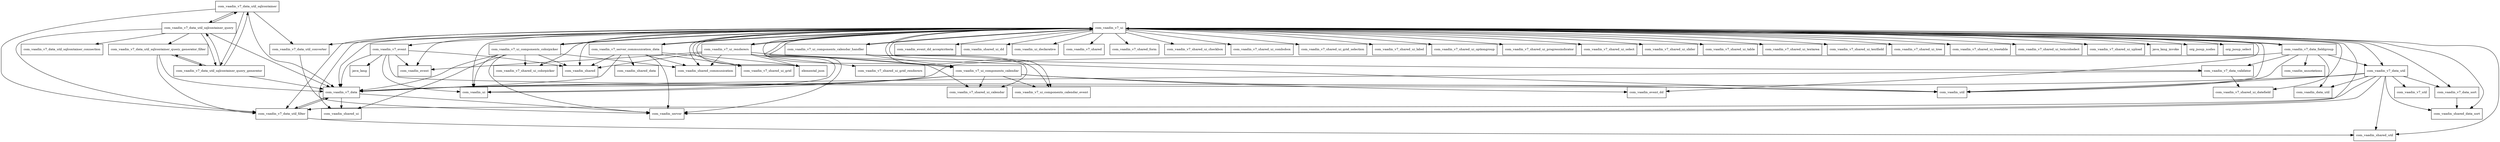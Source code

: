 digraph vaadin_compatibility_server_8_2_0_alpha2_package_dependencies {
  node [shape = box, fontsize=10.0];
  com_vaadin_v7_data -> com_vaadin_server;
  com_vaadin_v7_data -> com_vaadin_shared_ui;
  com_vaadin_v7_data -> com_vaadin_v7_data_util_filter;
  com_vaadin_v7_data_fieldgroup -> com_vaadin_annotations;
  com_vaadin_v7_data_fieldgroup -> com_vaadin_data_util;
  com_vaadin_v7_data_fieldgroup -> com_vaadin_util;
  com_vaadin_v7_data_fieldgroup -> com_vaadin_v7_data;
  com_vaadin_v7_data_fieldgroup -> com_vaadin_v7_data_util;
  com_vaadin_v7_data_fieldgroup -> com_vaadin_v7_data_validator;
  com_vaadin_v7_data_fieldgroup -> com_vaadin_v7_ui;
  com_vaadin_v7_data_sort -> com_vaadin_shared_data_sort;
  com_vaadin_v7_data_util -> com_vaadin_data_util;
  com_vaadin_v7_data_util -> com_vaadin_server;
  com_vaadin_v7_data_util -> com_vaadin_shared_data_sort;
  com_vaadin_v7_data_util -> com_vaadin_shared_util;
  com_vaadin_v7_data_util -> com_vaadin_util;
  com_vaadin_v7_data_util -> com_vaadin_v7_data;
  com_vaadin_v7_data_util -> com_vaadin_v7_data_sort;
  com_vaadin_v7_data_util -> com_vaadin_v7_data_util_filter;
  com_vaadin_v7_data_util -> com_vaadin_v7_util;
  com_vaadin_v7_data_util_converter -> com_vaadin_server;
  com_vaadin_v7_data_util_filter -> com_vaadin_shared_util;
  com_vaadin_v7_data_util_filter -> com_vaadin_v7_data;
  com_vaadin_v7_data_util_sqlcontainer -> com_vaadin_v7_data;
  com_vaadin_v7_data_util_sqlcontainer -> com_vaadin_v7_data_util_converter;
  com_vaadin_v7_data_util_sqlcontainer -> com_vaadin_v7_data_util_filter;
  com_vaadin_v7_data_util_sqlcontainer -> com_vaadin_v7_data_util_sqlcontainer_query;
  com_vaadin_v7_data_util_sqlcontainer -> com_vaadin_v7_data_util_sqlcontainer_query_generator;
  com_vaadin_v7_data_util_sqlcontainer_query -> com_vaadin_v7_data;
  com_vaadin_v7_data_util_sqlcontainer_query -> com_vaadin_v7_data_util_filter;
  com_vaadin_v7_data_util_sqlcontainer_query -> com_vaadin_v7_data_util_sqlcontainer;
  com_vaadin_v7_data_util_sqlcontainer_query -> com_vaadin_v7_data_util_sqlcontainer_connection;
  com_vaadin_v7_data_util_sqlcontainer_query -> com_vaadin_v7_data_util_sqlcontainer_query_generator;
  com_vaadin_v7_data_util_sqlcontainer_query -> com_vaadin_v7_data_util_sqlcontainer_query_generator_filter;
  com_vaadin_v7_data_util_sqlcontainer_query_generator -> com_vaadin_v7_data;
  com_vaadin_v7_data_util_sqlcontainer_query_generator -> com_vaadin_v7_data_util_sqlcontainer;
  com_vaadin_v7_data_util_sqlcontainer_query_generator -> com_vaadin_v7_data_util_sqlcontainer_query;
  com_vaadin_v7_data_util_sqlcontainer_query_generator -> com_vaadin_v7_data_util_sqlcontainer_query_generator_filter;
  com_vaadin_v7_data_util_sqlcontainer_query_generator_filter -> com_vaadin_v7_data;
  com_vaadin_v7_data_util_sqlcontainer_query_generator_filter -> com_vaadin_v7_data_util_filter;
  com_vaadin_v7_data_util_sqlcontainer_query_generator_filter -> com_vaadin_v7_data_util_sqlcontainer_query_generator;
  com_vaadin_v7_data_validator -> com_vaadin_v7_data;
  com_vaadin_v7_data_validator -> com_vaadin_v7_shared_ui_datefield;
  com_vaadin_v7_event -> com_vaadin_event;
  com_vaadin_v7_event -> com_vaadin_shared;
  com_vaadin_v7_event -> com_vaadin_ui;
  com_vaadin_v7_event -> com_vaadin_util;
  com_vaadin_v7_event -> com_vaadin_v7_data;
  com_vaadin_v7_event -> java_lang;
  com_vaadin_v7_server_communication_data -> com_vaadin_server;
  com_vaadin_v7_server_communication_data -> com_vaadin_shared;
  com_vaadin_v7_server_communication_data -> com_vaadin_shared_communication;
  com_vaadin_v7_server_communication_data -> com_vaadin_shared_data;
  com_vaadin_v7_server_communication_data -> com_vaadin_v7_data;
  com_vaadin_v7_server_communication_data -> com_vaadin_v7_shared_ui_grid;
  com_vaadin_v7_server_communication_data -> com_vaadin_v7_ui;
  com_vaadin_v7_server_communication_data -> elemental_json;
  com_vaadin_v7_ui -> com_vaadin_event;
  com_vaadin_v7_ui -> com_vaadin_event_dd;
  com_vaadin_v7_ui -> com_vaadin_event_dd_acceptcriteria;
  com_vaadin_v7_ui -> com_vaadin_server;
  com_vaadin_v7_ui -> com_vaadin_shared;
  com_vaadin_v7_ui -> com_vaadin_shared_communication;
  com_vaadin_v7_ui -> com_vaadin_shared_data_sort;
  com_vaadin_v7_ui -> com_vaadin_shared_ui;
  com_vaadin_v7_ui -> com_vaadin_shared_ui_dd;
  com_vaadin_v7_ui -> com_vaadin_shared_util;
  com_vaadin_v7_ui -> com_vaadin_ui;
  com_vaadin_v7_ui -> com_vaadin_ui_declarative;
  com_vaadin_v7_ui -> com_vaadin_util;
  com_vaadin_v7_ui -> com_vaadin_v7_data;
  com_vaadin_v7_ui -> com_vaadin_v7_data_fieldgroup;
  com_vaadin_v7_ui -> com_vaadin_v7_data_sort;
  com_vaadin_v7_ui -> com_vaadin_v7_data_util;
  com_vaadin_v7_ui -> com_vaadin_v7_data_util_converter;
  com_vaadin_v7_ui -> com_vaadin_v7_data_util_filter;
  com_vaadin_v7_ui -> com_vaadin_v7_data_validator;
  com_vaadin_v7_ui -> com_vaadin_v7_event;
  com_vaadin_v7_ui -> com_vaadin_v7_server_communication_data;
  com_vaadin_v7_ui -> com_vaadin_v7_shared;
  com_vaadin_v7_ui -> com_vaadin_v7_shared_form;
  com_vaadin_v7_ui -> com_vaadin_v7_shared_ui_calendar;
  com_vaadin_v7_ui -> com_vaadin_v7_shared_ui_checkbox;
  com_vaadin_v7_ui -> com_vaadin_v7_shared_ui_colorpicker;
  com_vaadin_v7_ui -> com_vaadin_v7_shared_ui_combobox;
  com_vaadin_v7_ui -> com_vaadin_v7_shared_ui_datefield;
  com_vaadin_v7_ui -> com_vaadin_v7_shared_ui_grid;
  com_vaadin_v7_ui -> com_vaadin_v7_shared_ui_grid_selection;
  com_vaadin_v7_ui -> com_vaadin_v7_shared_ui_label;
  com_vaadin_v7_ui -> com_vaadin_v7_shared_ui_optiongroup;
  com_vaadin_v7_ui -> com_vaadin_v7_shared_ui_progressindicator;
  com_vaadin_v7_ui -> com_vaadin_v7_shared_ui_select;
  com_vaadin_v7_ui -> com_vaadin_v7_shared_ui_slider;
  com_vaadin_v7_ui -> com_vaadin_v7_shared_ui_table;
  com_vaadin_v7_ui -> com_vaadin_v7_shared_ui_textarea;
  com_vaadin_v7_ui -> com_vaadin_v7_shared_ui_textfield;
  com_vaadin_v7_ui -> com_vaadin_v7_shared_ui_tree;
  com_vaadin_v7_ui -> com_vaadin_v7_shared_ui_treetable;
  com_vaadin_v7_ui -> com_vaadin_v7_shared_ui_twincolselect;
  com_vaadin_v7_ui -> com_vaadin_v7_shared_ui_upload;
  com_vaadin_v7_ui -> com_vaadin_v7_ui_components_calendar;
  com_vaadin_v7_ui -> com_vaadin_v7_ui_components_calendar_event;
  com_vaadin_v7_ui -> com_vaadin_v7_ui_components_calendar_handler;
  com_vaadin_v7_ui -> com_vaadin_v7_ui_components_colorpicker;
  com_vaadin_v7_ui -> com_vaadin_v7_ui_renderers;
  com_vaadin_v7_ui -> elemental_json;
  com_vaadin_v7_ui -> java_lang_invoke;
  com_vaadin_v7_ui -> org_jsoup_nodes;
  com_vaadin_v7_ui -> org_jsoup_select;
  com_vaadin_v7_ui_components_calendar -> com_vaadin_event_dd;
  com_vaadin_v7_ui_components_calendar -> com_vaadin_ui;
  com_vaadin_v7_ui_components_calendar -> com_vaadin_util;
  com_vaadin_v7_ui_components_calendar -> com_vaadin_v7_data;
  com_vaadin_v7_ui_components_calendar -> com_vaadin_v7_shared_ui_calendar;
  com_vaadin_v7_ui_components_calendar -> com_vaadin_v7_ui;
  com_vaadin_v7_ui_components_calendar -> com_vaadin_v7_ui_components_calendar_event;
  com_vaadin_v7_ui_components_calendar_handler -> com_vaadin_v7_shared_ui_calendar;
  com_vaadin_v7_ui_components_calendar_handler -> com_vaadin_v7_ui;
  com_vaadin_v7_ui_components_calendar_handler -> com_vaadin_v7_ui_components_calendar;
  com_vaadin_v7_ui_components_calendar_handler -> com_vaadin_v7_ui_components_calendar_event;
  com_vaadin_v7_ui_components_colorpicker -> com_vaadin_server;
  com_vaadin_v7_ui_components_colorpicker -> com_vaadin_shared;
  com_vaadin_v7_ui_components_colorpicker -> com_vaadin_shared_communication;
  com_vaadin_v7_ui_components_colorpicker -> com_vaadin_shared_ui;
  com_vaadin_v7_ui_components_colorpicker -> com_vaadin_ui;
  com_vaadin_v7_ui_components_colorpicker -> com_vaadin_v7_data;
  com_vaadin_v7_ui_components_colorpicker -> com_vaadin_v7_shared_ui_colorpicker;
  com_vaadin_v7_ui_components_colorpicker -> com_vaadin_v7_ui;
  com_vaadin_v7_ui_renderers -> com_vaadin_event;
  com_vaadin_v7_ui_renderers -> com_vaadin_server;
  com_vaadin_v7_ui_renderers -> com_vaadin_shared;
  com_vaadin_v7_ui_renderers -> com_vaadin_shared_communication;
  com_vaadin_v7_ui_renderers -> com_vaadin_ui;
  com_vaadin_v7_ui_renderers -> com_vaadin_util;
  com_vaadin_v7_ui_renderers -> com_vaadin_v7_shared_ui_grid_renderers;
  com_vaadin_v7_ui_renderers -> com_vaadin_v7_ui;
  com_vaadin_v7_ui_renderers -> elemental_json;
}
